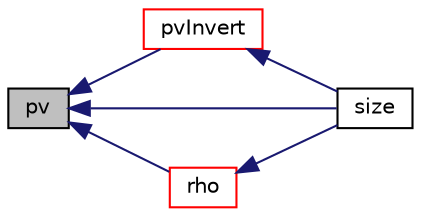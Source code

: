 digraph "pv"
{
  bgcolor="transparent";
  edge [fontname="Helvetica",fontsize="10",labelfontname="Helvetica",labelfontsize="10"];
  node [fontname="Helvetica",fontsize="10",shape=record];
  rankdir="LR";
  Node864 [label="pv",height=0.2,width=0.4,color="black", fillcolor="grey75", style="filled", fontcolor="black"];
  Node864 -> Node865 [dir="back",color="midnightblue",fontsize="10",style="solid",fontname="Helvetica"];
  Node865 [label="pvInvert",height=0.2,width=0.4,color="red",URL="$a31177.html#abde00f1c0fa5d83ad5e142a6896bba93",tooltip="Invert the vapour pressure relationship to retrieve the boiling. "];
  Node865 -> Node866 [dir="back",color="midnightblue",fontsize="10",style="solid",fontname="Helvetica"];
  Node866 [label="size",height=0.2,width=0.4,color="black",URL="$a31177.html#a9facbf0a118d395c89884e45a5ca4e4b",tooltip="Return the number of liquids in the mixture. "];
  Node864 -> Node868 [dir="back",color="midnightblue",fontsize="10",style="solid",fontname="Helvetica"];
  Node868 [label="rho",height=0.2,width=0.4,color="red",URL="$a31177.html#af294f24a6d611765e2e44f080f5e9afb",tooltip="Calculate the mixture density [kg/m^3]. "];
  Node868 -> Node866 [dir="back",color="midnightblue",fontsize="10",style="solid",fontname="Helvetica"];
  Node864 -> Node866 [dir="back",color="midnightblue",fontsize="10",style="solid",fontname="Helvetica"];
}
